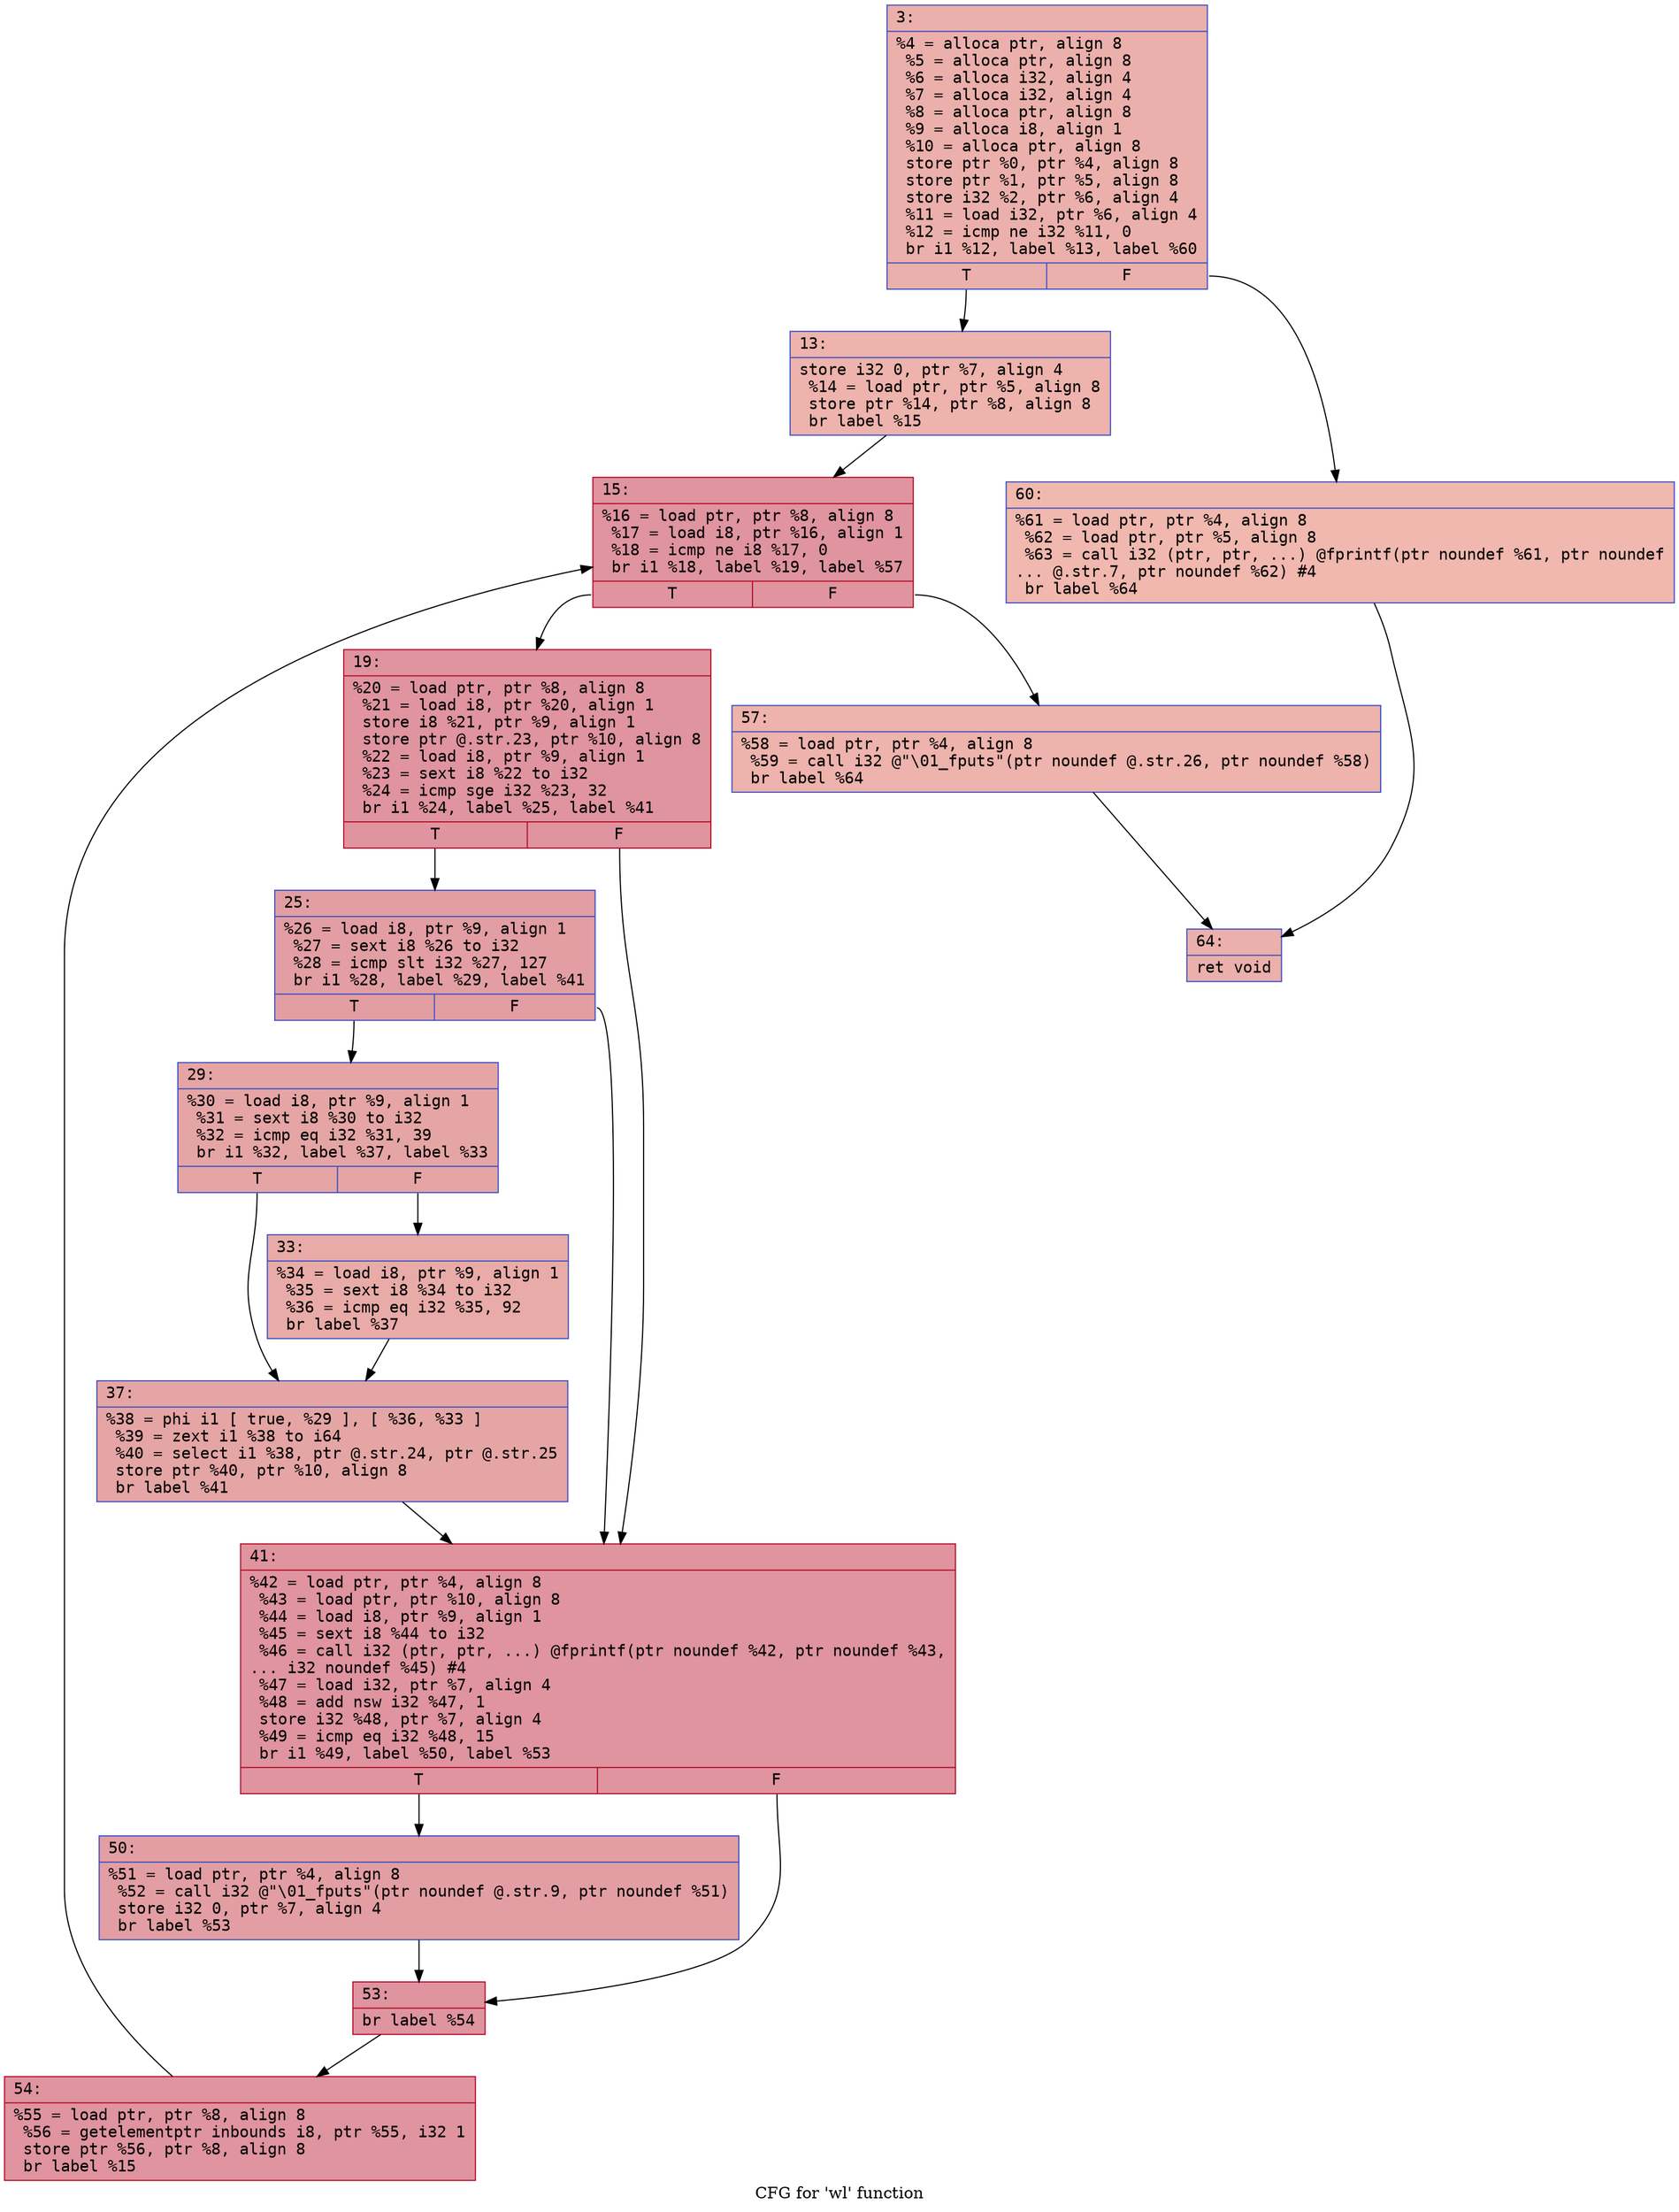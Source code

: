 digraph "CFG for 'wl' function" {
	label="CFG for 'wl' function";

	Node0x600003b0fcf0 [shape=record,color="#3d50c3ff", style=filled, fillcolor="#d24b4070" fontname="Courier",label="{3:\l|  %4 = alloca ptr, align 8\l  %5 = alloca ptr, align 8\l  %6 = alloca i32, align 4\l  %7 = alloca i32, align 4\l  %8 = alloca ptr, align 8\l  %9 = alloca i8, align 1\l  %10 = alloca ptr, align 8\l  store ptr %0, ptr %4, align 8\l  store ptr %1, ptr %5, align 8\l  store i32 %2, ptr %6, align 4\l  %11 = load i32, ptr %6, align 4\l  %12 = icmp ne i32 %11, 0\l  br i1 %12, label %13, label %60\l|{<s0>T|<s1>F}}"];
	Node0x600003b0fcf0:s0 -> Node0x600003b0fd90[tooltip="3 -> 13\nProbability 62.50%" ];
	Node0x600003b0fcf0:s1 -> Node0x600003b08190[tooltip="3 -> 60\nProbability 37.50%" ];
	Node0x600003b0fd90 [shape=record,color="#3d50c3ff", style=filled, fillcolor="#d6524470" fontname="Courier",label="{13:\l|  store i32 0, ptr %7, align 4\l  %14 = load ptr, ptr %5, align 8\l  store ptr %14, ptr %8, align 8\l  br label %15\l}"];
	Node0x600003b0fd90 -> Node0x600003b0fde0[tooltip="13 -> 15\nProbability 100.00%" ];
	Node0x600003b0fde0 [shape=record,color="#b70d28ff", style=filled, fillcolor="#b70d2870" fontname="Courier",label="{15:\l|  %16 = load ptr, ptr %8, align 8\l  %17 = load i8, ptr %16, align 1\l  %18 = icmp ne i8 %17, 0\l  br i1 %18, label %19, label %57\l|{<s0>T|<s1>F}}"];
	Node0x600003b0fde0:s0 -> Node0x600003b0fe30[tooltip="15 -> 19\nProbability 96.88%" ];
	Node0x600003b0fde0:s1 -> Node0x600003b08140[tooltip="15 -> 57\nProbability 3.12%" ];
	Node0x600003b0fe30 [shape=record,color="#b70d28ff", style=filled, fillcolor="#b70d2870" fontname="Courier",label="{19:\l|  %20 = load ptr, ptr %8, align 8\l  %21 = load i8, ptr %20, align 1\l  store i8 %21, ptr %9, align 1\l  store ptr @.str.23, ptr %10, align 8\l  %22 = load i8, ptr %9, align 1\l  %23 = sext i8 %22 to i32\l  %24 = icmp sge i32 %23, 32\l  br i1 %24, label %25, label %41\l|{<s0>T|<s1>F}}"];
	Node0x600003b0fe30:s0 -> Node0x600003b0fe80[tooltip="19 -> 25\nProbability 50.00%" ];
	Node0x600003b0fe30:s1 -> Node0x600003b08000[tooltip="19 -> 41\nProbability 50.00%" ];
	Node0x600003b0fe80 [shape=record,color="#3d50c3ff", style=filled, fillcolor="#be242e70" fontname="Courier",label="{25:\l|  %26 = load i8, ptr %9, align 1\l  %27 = sext i8 %26 to i32\l  %28 = icmp slt i32 %27, 127\l  br i1 %28, label %29, label %41\l|{<s0>T|<s1>F}}"];
	Node0x600003b0fe80:s0 -> Node0x600003b0fed0[tooltip="25 -> 29\nProbability 50.00%" ];
	Node0x600003b0fe80:s1 -> Node0x600003b08000[tooltip="25 -> 41\nProbability 50.00%" ];
	Node0x600003b0fed0 [shape=record,color="#3d50c3ff", style=filled, fillcolor="#c5333470" fontname="Courier",label="{29:\l|  %30 = load i8, ptr %9, align 1\l  %31 = sext i8 %30 to i32\l  %32 = icmp eq i32 %31, 39\l  br i1 %32, label %37, label %33\l|{<s0>T|<s1>F}}"];
	Node0x600003b0fed0:s0 -> Node0x600003b0ff70[tooltip="29 -> 37\nProbability 50.00%" ];
	Node0x600003b0fed0:s1 -> Node0x600003b0ff20[tooltip="29 -> 33\nProbability 50.00%" ];
	Node0x600003b0ff20 [shape=record,color="#3d50c3ff", style=filled, fillcolor="#cc403a70" fontname="Courier",label="{33:\l|  %34 = load i8, ptr %9, align 1\l  %35 = sext i8 %34 to i32\l  %36 = icmp eq i32 %35, 92\l  br label %37\l}"];
	Node0x600003b0ff20 -> Node0x600003b0ff70[tooltip="33 -> 37\nProbability 100.00%" ];
	Node0x600003b0ff70 [shape=record,color="#3d50c3ff", style=filled, fillcolor="#c5333470" fontname="Courier",label="{37:\l|  %38 = phi i1 [ true, %29 ], [ %36, %33 ]\l  %39 = zext i1 %38 to i64\l  %40 = select i1 %38, ptr @.str.24, ptr @.str.25\l  store ptr %40, ptr %10, align 8\l  br label %41\l}"];
	Node0x600003b0ff70 -> Node0x600003b08000[tooltip="37 -> 41\nProbability 100.00%" ];
	Node0x600003b08000 [shape=record,color="#b70d28ff", style=filled, fillcolor="#b70d2870" fontname="Courier",label="{41:\l|  %42 = load ptr, ptr %4, align 8\l  %43 = load ptr, ptr %10, align 8\l  %44 = load i8, ptr %9, align 1\l  %45 = sext i8 %44 to i32\l  %46 = call i32 (ptr, ptr, ...) @fprintf(ptr noundef %42, ptr noundef %43,\l... i32 noundef %45) #4\l  %47 = load i32, ptr %7, align 4\l  %48 = add nsw i32 %47, 1\l  store i32 %48, ptr %7, align 4\l  %49 = icmp eq i32 %48, 15\l  br i1 %49, label %50, label %53\l|{<s0>T|<s1>F}}"];
	Node0x600003b08000:s0 -> Node0x600003b08050[tooltip="41 -> 50\nProbability 50.00%" ];
	Node0x600003b08000:s1 -> Node0x600003b080a0[tooltip="41 -> 53\nProbability 50.00%" ];
	Node0x600003b08050 [shape=record,color="#3d50c3ff", style=filled, fillcolor="#be242e70" fontname="Courier",label="{50:\l|  %51 = load ptr, ptr %4, align 8\l  %52 = call i32 @\"\\01_fputs\"(ptr noundef @.str.9, ptr noundef %51)\l  store i32 0, ptr %7, align 4\l  br label %53\l}"];
	Node0x600003b08050 -> Node0x600003b080a0[tooltip="50 -> 53\nProbability 100.00%" ];
	Node0x600003b080a0 [shape=record,color="#b70d28ff", style=filled, fillcolor="#b70d2870" fontname="Courier",label="{53:\l|  br label %54\l}"];
	Node0x600003b080a0 -> Node0x600003b080f0[tooltip="53 -> 54\nProbability 100.00%" ];
	Node0x600003b080f0 [shape=record,color="#b70d28ff", style=filled, fillcolor="#b70d2870" fontname="Courier",label="{54:\l|  %55 = load ptr, ptr %8, align 8\l  %56 = getelementptr inbounds i8, ptr %55, i32 1\l  store ptr %56, ptr %8, align 8\l  br label %15\l}"];
	Node0x600003b080f0 -> Node0x600003b0fde0[tooltip="54 -> 15\nProbability 100.00%" ];
	Node0x600003b08140 [shape=record,color="#3d50c3ff", style=filled, fillcolor="#d6524470" fontname="Courier",label="{57:\l|  %58 = load ptr, ptr %4, align 8\l  %59 = call i32 @\"\\01_fputs\"(ptr noundef @.str.26, ptr noundef %58)\l  br label %64\l}"];
	Node0x600003b08140 -> Node0x600003b081e0[tooltip="57 -> 64\nProbability 100.00%" ];
	Node0x600003b08190 [shape=record,color="#3d50c3ff", style=filled, fillcolor="#dc5d4a70" fontname="Courier",label="{60:\l|  %61 = load ptr, ptr %4, align 8\l  %62 = load ptr, ptr %5, align 8\l  %63 = call i32 (ptr, ptr, ...) @fprintf(ptr noundef %61, ptr noundef\l... @.str.7, ptr noundef %62) #4\l  br label %64\l}"];
	Node0x600003b08190 -> Node0x600003b081e0[tooltip="60 -> 64\nProbability 100.00%" ];
	Node0x600003b081e0 [shape=record,color="#3d50c3ff", style=filled, fillcolor="#d24b4070" fontname="Courier",label="{64:\l|  ret void\l}"];
}
